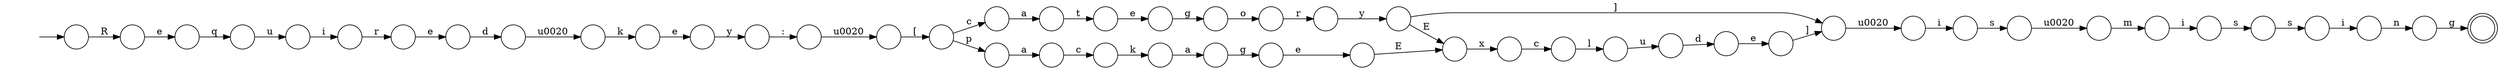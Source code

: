 digraph Automaton {
  rankdir = LR;
  0 [shape=doublecircle,label=""];
  1 [shape=circle,label=""];
  1 -> 38 [label="c"]
  2 [shape=circle,label=""];
  2 -> 37 [label=":"]
  3 [shape=circle,label=""];
  3 -> 35 [label="d"]
  4 [shape=circle,label=""];
  4 -> 15 [label="\u0020"]
  5 [shape=circle,label=""];
  5 -> 30 [label="r"]
  6 [shape=circle,label=""];
  6 -> 4 [label="s"]
  7 [shape=circle,label=""];
  7 -> 0 [label="g"]
  8 [shape=circle,label=""];
  8 -> 48 [label="]"]
  9 [shape=circle,label=""];
  9 -> 34 [label="c"]
  10 [shape=circle,label=""];
  10 -> 18 [label="t"]
  11 [shape=circle,label=""];
  11 -> 28 [label="\u0020"]
  12 [shape=circle,label=""];
  12 -> 32 [label="i"]
  13 [shape=circle,label=""];
  13 -> 12 [label="u"]
  14 [shape=circle,label=""];
  14 -> 10 [label="a"]
  15 [shape=circle,label=""];
  15 -> 36 [label="m"]
  16 [shape=circle,label=""];
  16 -> 9 [label="a"]
  17 [shape=circle,label=""];
  17 -> 7 [label="n"]
  18 [shape=circle,label=""];
  18 -> 27 [label="e"]
  19 [shape=circle,label=""];
  19 -> 2 [label="y"]
  20 [shape=circle,label=""];
  20 -> 33 [label="E"]
  21 [shape=circle,label=""];
  21 -> 14 [label="c"]
  21 -> 16 [label="p"]
  22 [shape=circle,label=""];
  22 -> 20 [label="e"]
  23 [shape=circle,label=""];
  23 -> 45 [label="e"]
  24 [shape=circle,label=""];
  24 -> 22 [label="g"]
  25 [shape=circle,label=""];
  25 -> 5 [label="o"]
  26 [shape=circle,label=""];
  26 -> 24 [label="a"]
  27 [shape=circle,label=""];
  27 -> 25 [label="g"]
  28 [shape=circle,label=""];
  28 -> 49 [label="k"]
  29 [shape=circle,label=""];
  29 -> 17 [label="i"]
  30 [shape=circle,label=""];
  30 -> 46 [label="y"]
  31 [shape=circle,label=""];
  initial [shape=plaintext,label=""];
  initial -> 31
  31 -> 23 [label="R"]
  32 [shape=circle,label=""];
  32 -> 44 [label="r"]
  33 [shape=circle,label=""];
  33 -> 1 [label="x"]
  34 [shape=circle,label=""];
  34 -> 26 [label="k"]
  35 [shape=circle,label=""];
  35 -> 8 [label="e"]
  36 [shape=circle,label=""];
  36 -> 42 [label="i"]
  37 [shape=circle,label=""];
  37 -> 40 [label="\u0020"]
  38 [shape=circle,label=""];
  38 -> 39 [label="l"]
  39 [shape=circle,label=""];
  39 -> 3 [label="u"]
  40 [shape=circle,label=""];
  40 -> 21 [label="["]
  41 [shape=circle,label=""];
  41 -> 11 [label="d"]
  42 [shape=circle,label=""];
  42 -> 47 [label="s"]
  43 [shape=circle,label=""];
  43 -> 6 [label="i"]
  44 [shape=circle,label=""];
  44 -> 41 [label="e"]
  45 [shape=circle,label=""];
  45 -> 13 [label="q"]
  46 [shape=circle,label=""];
  46 -> 33 [label="E"]
  46 -> 48 [label="]"]
  47 [shape=circle,label=""];
  47 -> 29 [label="s"]
  48 [shape=circle,label=""];
  48 -> 43 [label="\u0020"]
  49 [shape=circle,label=""];
  49 -> 19 [label="e"]
}
